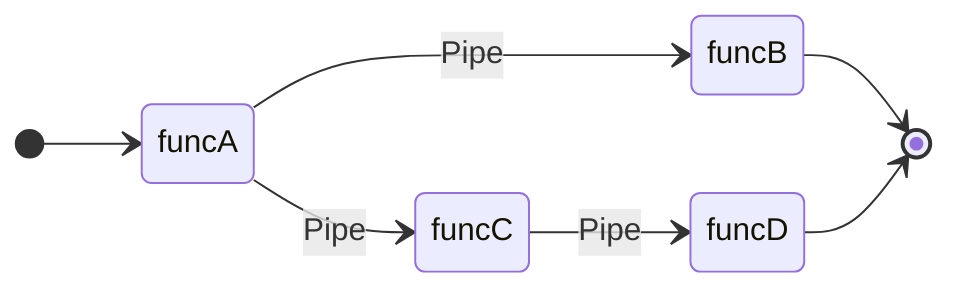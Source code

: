 stateDiagram
    direction LR
    state "funcB" as state_0
    state "funcA" as state_1
    state "funcD" as state_2
    state "funcC" as state_3
    state_0 --> [*]
    [*] --> state_1
    state_1 --> state_0: Pipe
    state_1 --> state_3: Pipe
    state_2 --> [*]
    state_3 --> state_2: Pipe
